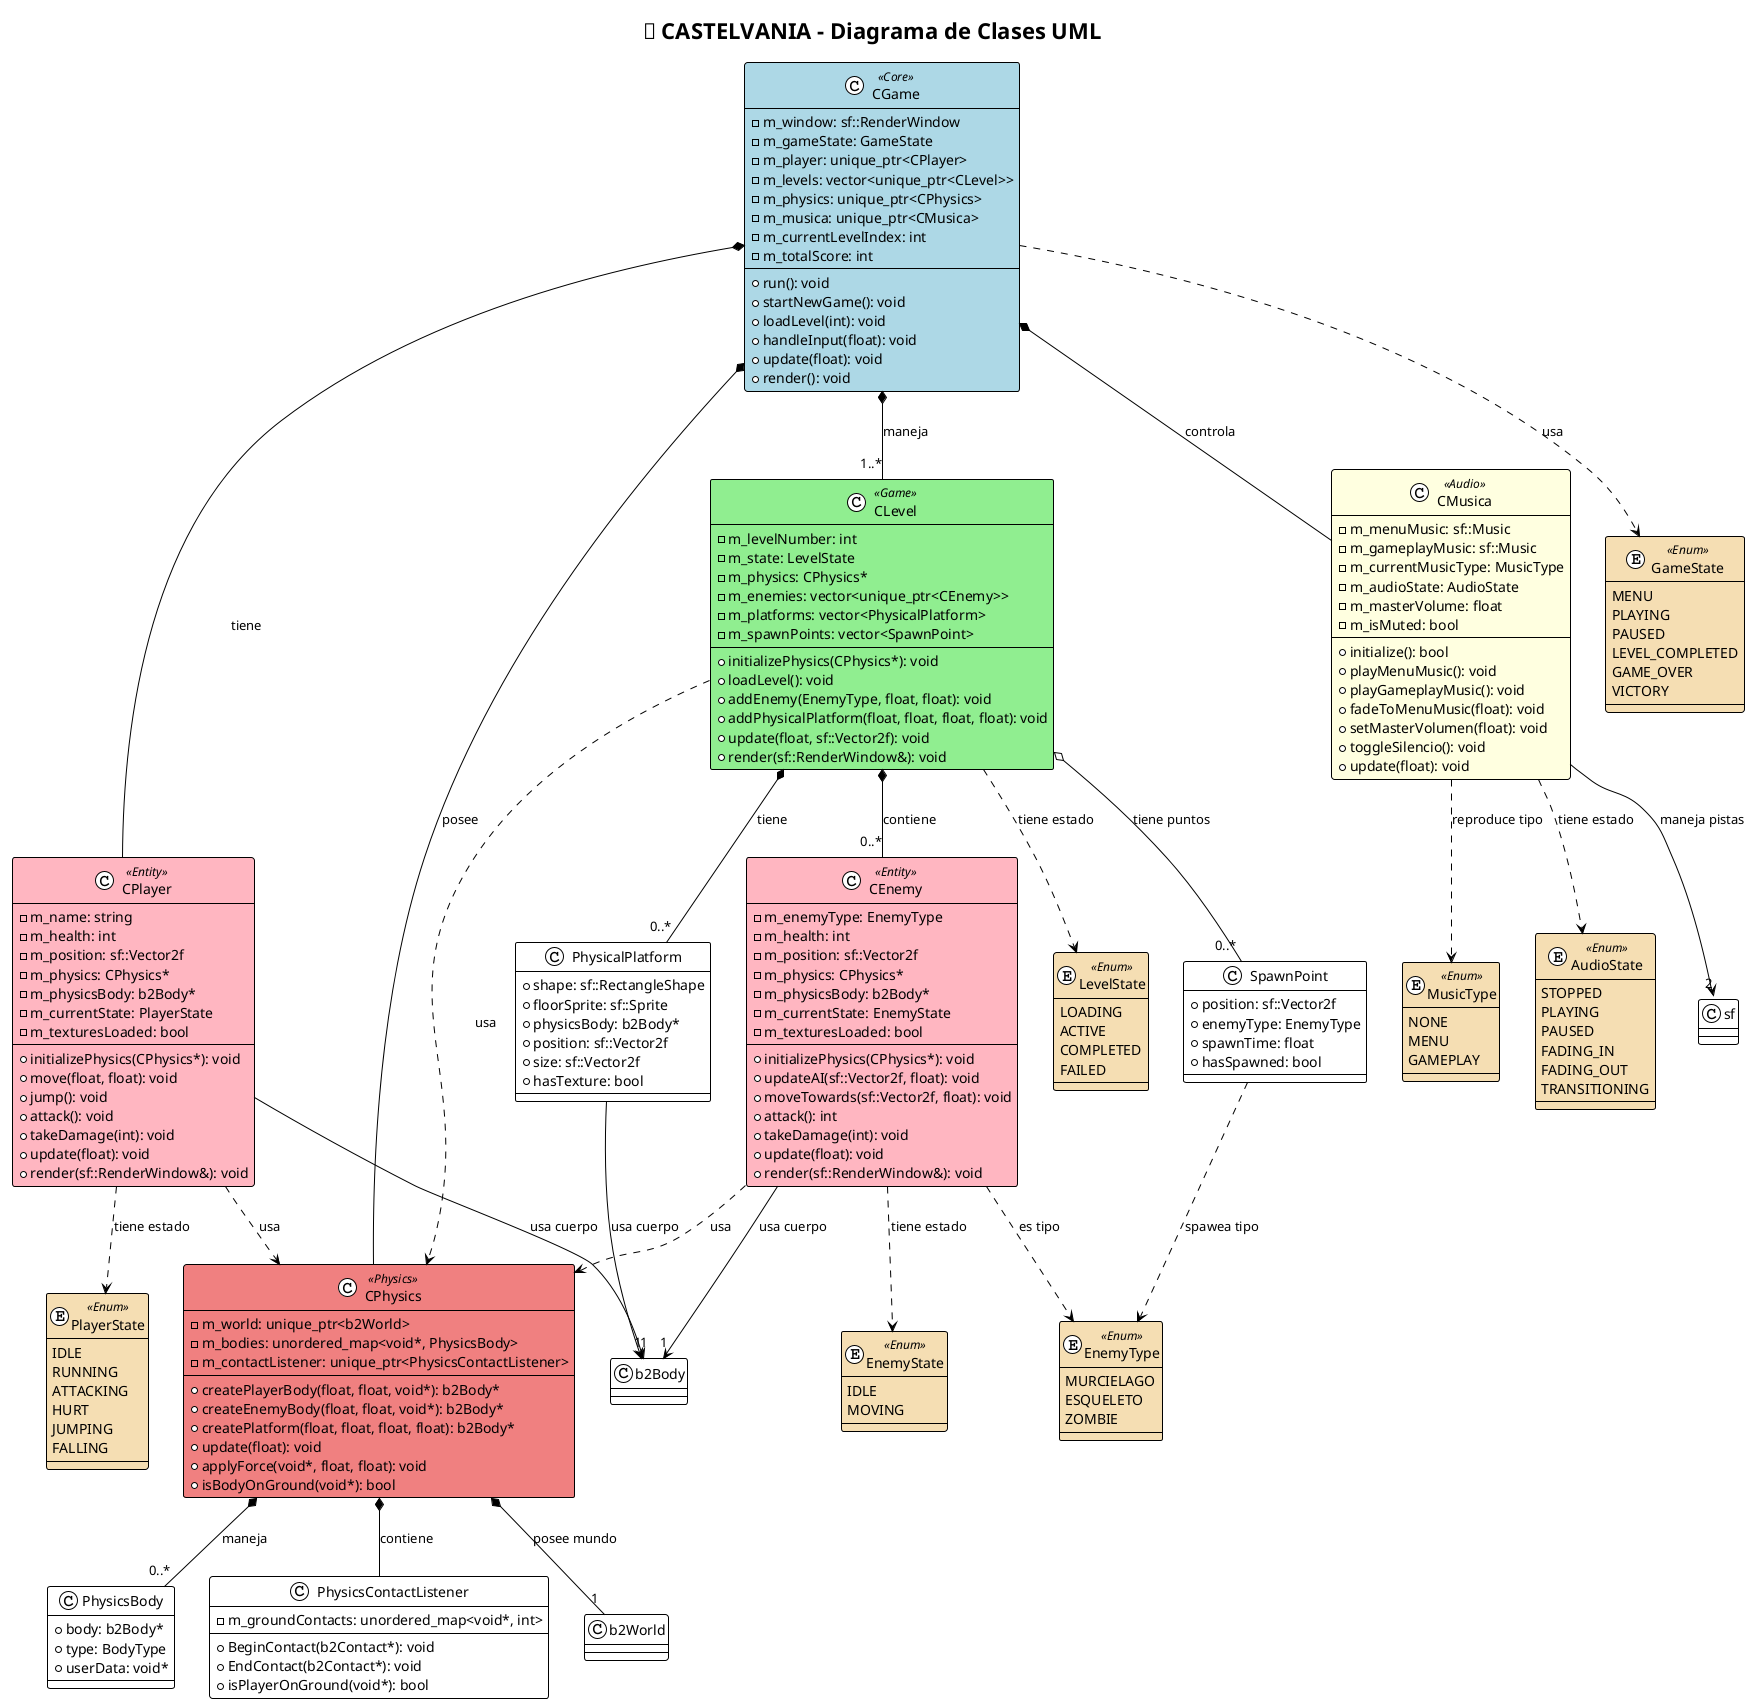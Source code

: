 @startuml Castelvania_Class_Diagram

!theme plain
title 🏰 CASTELVANIA - Diagrama de Clases UML

' Definir colores para diferentes tipos de clases
skinparam class {
    BackgroundColor<<Core>> LightBlue
    BackgroundColor<<Game>> LightGreen
    BackgroundColor<<Audio>> LightYellow
    BackgroundColor<<Physics>> LightCoral
    BackgroundColor<<Entity>> LightPink
    BackgroundColor<<Enum>> Wheat
}

' ================================
' CLASES PRINCIPALES
' ================================

class CGame <<Core>> {
    -m_window: sf::RenderWindow
    -m_gameState: GameState
    -m_player: unique_ptr<CPlayer>
    -m_levels: vector<unique_ptr<CLevel>>
    -m_physics: unique_ptr<CPhysics>
    -m_musica: unique_ptr<CMusica>
    -m_currentLevelIndex: int
    -m_totalScore: int
    --
    +run(): void
    +startNewGame(): void
    +loadLevel(int): void
    +handleInput(float): void
    +update(float): void
    +render(): void
}

class CPlayer <<Entity>> {
    -m_name: string
    -m_health: int
    -m_position: sf::Vector2f
    -m_physics: CPhysics*
    -m_physicsBody: b2Body*
    -m_currentState: PlayerState
    -m_texturesLoaded: bool
    --
    +initializePhysics(CPhysics*): void
    +move(float, float): void
    +jump(): void
    +attack(): void
    +takeDamage(int): void
    +update(float): void
    +render(sf::RenderWindow&): void
}

class CEnemy <<Entity>> {
    -m_enemyType: EnemyType
    -m_health: int
    -m_position: sf::Vector2f
    -m_physics: CPhysics*
    -m_physicsBody: b2Body*
    -m_currentState: EnemyState
    -m_texturesLoaded: bool
    --
    +initializePhysics(CPhysics*): void
    +updateAI(sf::Vector2f, float): void
    +moveTowards(sf::Vector2f, float): void
    +attack(): int
    +takeDamage(int): void
    +update(float): void
    +render(sf::RenderWindow&): void
}

class CLevel <<Game>> {
    -m_levelNumber: int
    -m_state: LevelState
    -m_physics: CPhysics*
    -m_enemies: vector<unique_ptr<CEnemy>>
    -m_platforms: vector<PhysicalPlatform>
    -m_spawnPoints: vector<SpawnPoint>
    --
    +initializePhysics(CPhysics*): void
    +loadLevel(): void
    +addEnemy(EnemyType, float, float): void
    +addPhysicalPlatform(float, float, float, float): void
    +update(float, sf::Vector2f): void
    +render(sf::RenderWindow&): void
}

class CPhysics <<Physics>> {
    -m_world: unique_ptr<b2World>
    -m_bodies: unordered_map<void*, PhysicsBody>
    -m_contactListener: unique_ptr<PhysicsContactListener>
    --
    +createPlayerBody(float, float, void*): b2Body*
    +createEnemyBody(float, float, void*): b2Body*
    +createPlatform(float, float, float, float): b2Body*
    +update(float): void
    +applyForce(void*, float, float): void
    +isBodyOnGround(void*): bool
}

class CMusica <<Audio>> {
    -m_menuMusic: sf::Music
    -m_gameplayMusic: sf::Music
    -m_currentMusicType: MusicType
    -m_audioState: AudioState
    -m_masterVolume: float
    -m_isMuted: bool
    --
    +initialize(): bool
    +playMenuMusic(): void
    +playGameplayMusic(): void
    +fadeToMenuMusic(float): void
    +setMasterVolumen(float): void
    +toggleSilencio(): void
    +update(float): void
}

' ================================
' ESTRUCTURAS Y ENUMS
' ================================

enum GameState <<Enum>> {
    MENU
    PLAYING
    PAUSED
    LEVEL_COMPLETED
    GAME_OVER
    VICTORY
}

enum PlayerState <<Enum>> {
    IDLE
    RUNNING
    ATTACKING
    HURT
    JUMPING
    FALLING
}

enum EnemyType <<Enum>> {
    MURCIELAGO
    ESQUELETO
    ZOMBIE
}

enum EnemyState <<Enum>> {
    IDLE
    MOVING
}

enum LevelState <<Enum>> {
    LOADING
    ACTIVE
    COMPLETED
    FAILED
}

enum MusicType <<Enum>> {
    NONE
    MENU
    GAMEPLAY
}

enum AudioState <<Enum>> {
    STOPPED
    PLAYING
    PAUSED
    FADING_IN
    FADING_OUT
    TRANSITIONING
}

class PhysicalPlatform {
    +shape: sf::RectangleShape
    +floorSprite: sf::Sprite
    +physicsBody: b2Body*
    +position: sf::Vector2f
    +size: sf::Vector2f
    +hasTexture: bool
}

class SpawnPoint {
    +position: sf::Vector2f
    +enemyType: EnemyType
    +spawnTime: float
    +hasSpawned: bool
}

class PhysicsBody {
    +body: b2Body*
    +type: BodyType
    +userData: void*
}

class PhysicsContactListener {
    -m_groundContacts: unordered_map<void*, int>
    --
    +BeginContact(b2Contact*): void
    +EndContact(b2Contact*): void
    +isPlayerOnGround(void*): bool
}

' ================================
' RELACIONES USANDO SÍMBOLOS UML ESTÁNDAR
' ================================

' CGame - COMPOSICIONES (la parte no puede existir sin el todo)
CGame *-- CPlayer : "tiene"
CGame *-- CPhysics : "posee"  
CGame *-- CMusica : "controla"
CGame *-- "1..*" CLevel : "maneja"

' CGame - DEPENDENCIAS DÉBILES (usa temporalmente)
CGame ..> GameState : "usa"

' CPlayer - DEPENDENCIAS (utiliza otros objetos)
CPlayer --> "1" b2Body : "usa cuerpo"
CPlayer ..> CPhysics : "usa"
CPlayer ..> PlayerState : "tiene estado"

' CEnemy - DEPENDENCIAS (utiliza otros objetos)
CEnemy --> "1" b2Body : "usa cuerpo"
CEnemy ..> CPhysics : "usa"
CEnemy ..> EnemyType : "es tipo"
CEnemy ..> EnemyState : "tiene estado"

' CLevel - COMPOSICIONES Y AGREGACIONES
CLevel *-- "0..*" CEnemy : "contiene"
CLevel *-- "0..*" PhysicalPlatform : "tiene"
CLevel o-- "0..*" SpawnPoint : "tiene puntos"
CLevel ..> CPhysics : "usa"
CLevel ..> LevelState : "tiene estado"

' CPhysics - COMPOSICIONES (posee completamente)
CPhysics *-- PhysicsContactListener : "contiene"
CPhysics *-- "0..*" PhysicsBody : "maneja"
CPhysics *-- "1" b2World : "posee mundo"

' CMusica - DEPENDENCIAS Y ASOCIACIONES
CMusica ..> MusicType : "reproduce tipo"
CMusica ..> AudioState : "tiene estado"
CMusica --> "2" sf::Music : "maneja pistas"

' Estructuras auxiliares - DEPENDENCIAS
PhysicalPlatform --> "1" b2Body : "usa cuerpo"
SpawnPoint ..> EnemyType : "spawea tipo"

@enduml